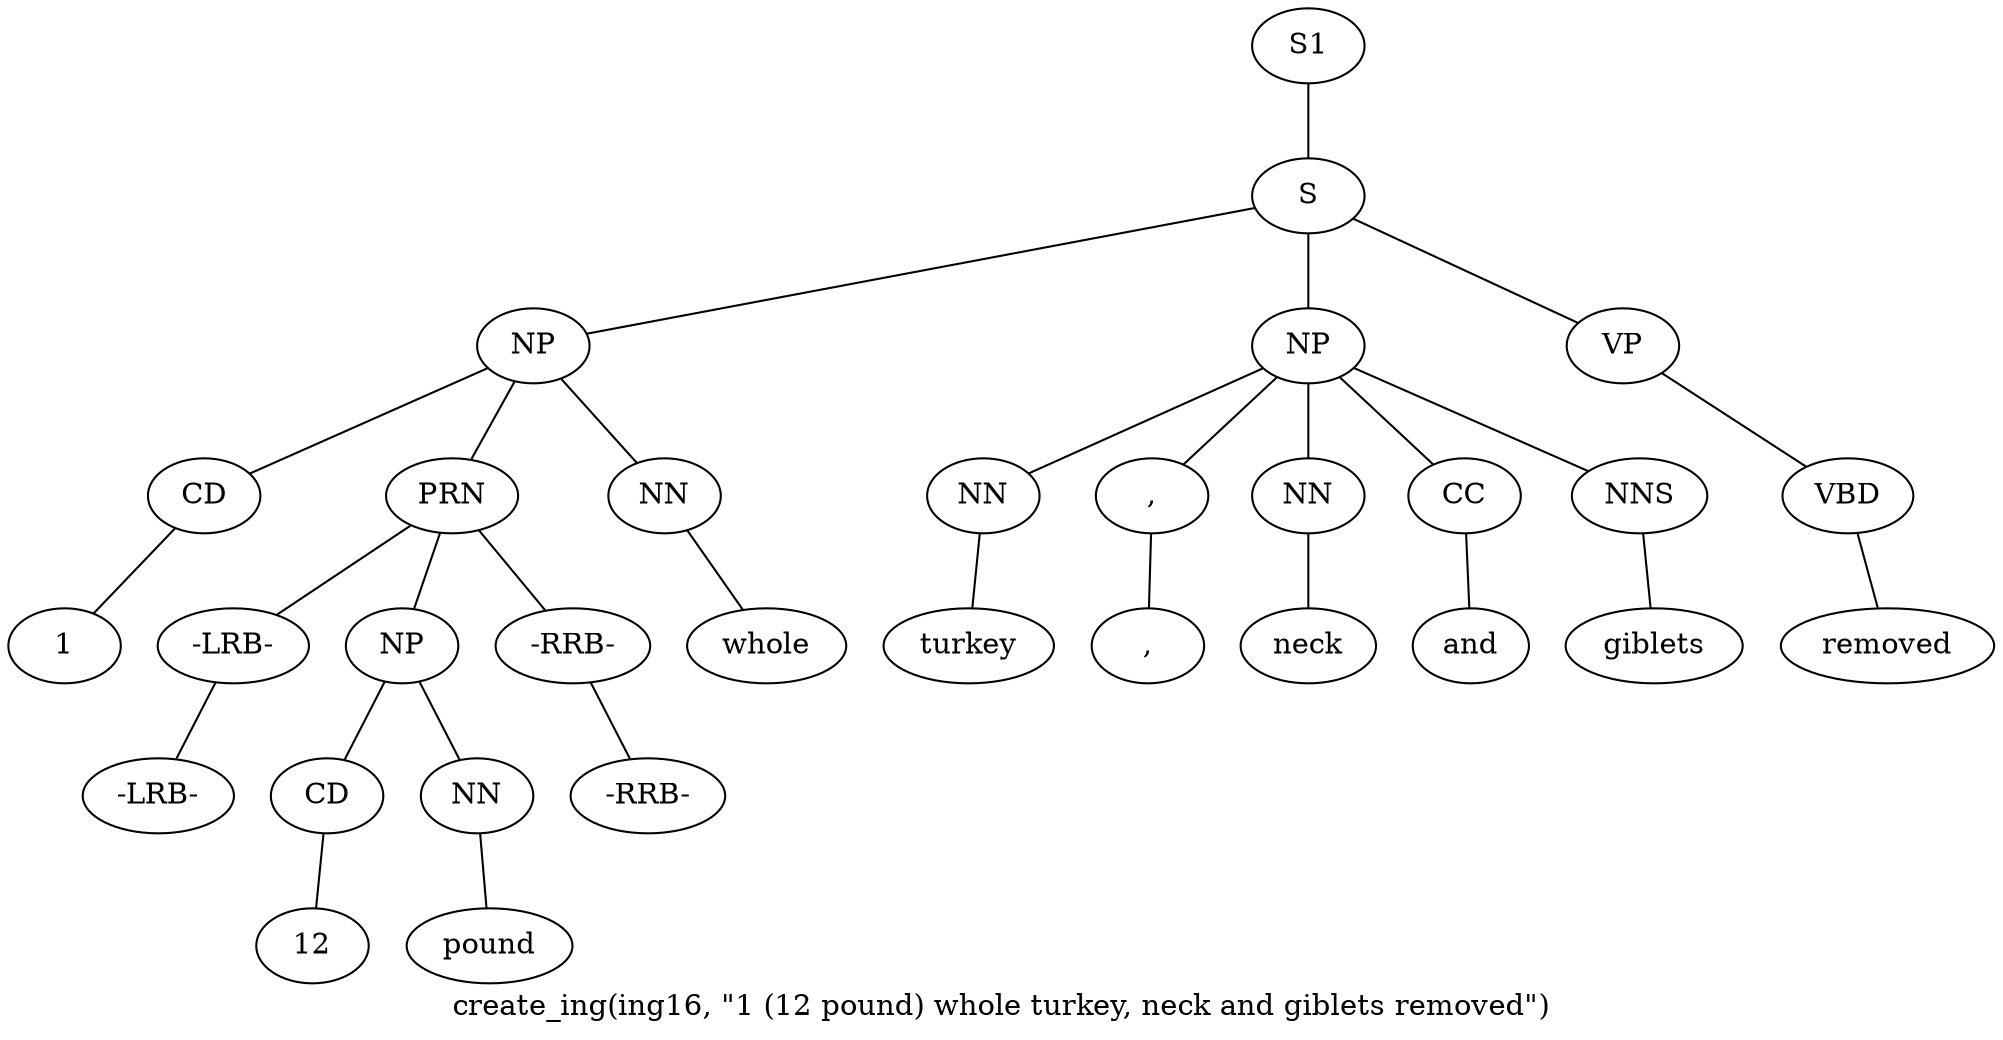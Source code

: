 graph SyntaxGraph {
	label = "create_ing(ing16, \"1 (12 pound) whole turkey, neck and giblets removed\")";
	Node0 [label="S1"];
	Node1 [label="S"];
	Node2 [label="NP"];
	Node3 [label="CD"];
	Node4 [label="1"];
	Node5 [label="PRN"];
	Node6 [label="-LRB-"];
	Node7 [label="-LRB-"];
	Node8 [label="NP"];
	Node9 [label="CD"];
	Node10 [label="12"];
	Node11 [label="NN"];
	Node12 [label="pound"];
	Node13 [label="-RRB-"];
	Node14 [label="-RRB-"];
	Node15 [label="NN"];
	Node16 [label="whole"];
	Node17 [label="NP"];
	Node18 [label="NN"];
	Node19 [label="turkey"];
	Node20 [label=","];
	Node21 [label=","];
	Node22 [label="NN"];
	Node23 [label="neck"];
	Node24 [label="CC"];
	Node25 [label="and"];
	Node26 [label="NNS"];
	Node27 [label="giblets"];
	Node28 [label="VP"];
	Node29 [label="VBD"];
	Node30 [label="removed"];

	Node0 -- Node1;
	Node1 -- Node2;
	Node1 -- Node17;
	Node1 -- Node28;
	Node2 -- Node3;
	Node2 -- Node5;
	Node2 -- Node15;
	Node3 -- Node4;
	Node5 -- Node6;
	Node5 -- Node8;
	Node5 -- Node13;
	Node6 -- Node7;
	Node8 -- Node9;
	Node8 -- Node11;
	Node9 -- Node10;
	Node11 -- Node12;
	Node13 -- Node14;
	Node15 -- Node16;
	Node17 -- Node18;
	Node17 -- Node20;
	Node17 -- Node22;
	Node17 -- Node24;
	Node17 -- Node26;
	Node18 -- Node19;
	Node20 -- Node21;
	Node22 -- Node23;
	Node24 -- Node25;
	Node26 -- Node27;
	Node28 -- Node29;
	Node29 -- Node30;
}